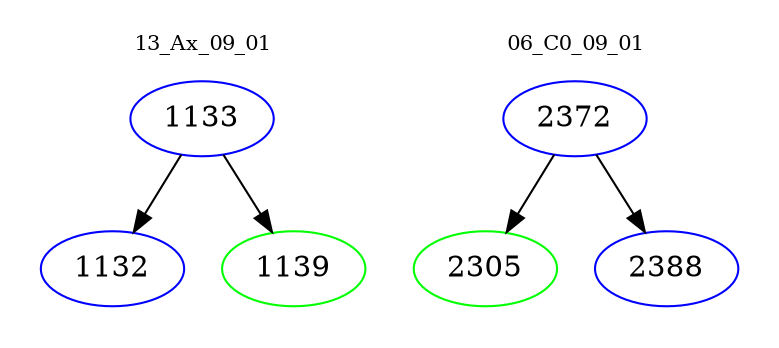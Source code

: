 digraph{
subgraph cluster_0 {
color = white
label = "13_Ax_09_01";
fontsize=10;
T0_1133 [label="1133", color="blue"]
T0_1133 -> T0_1132 [color="black"]
T0_1132 [label="1132", color="blue"]
T0_1133 -> T0_1139 [color="black"]
T0_1139 [label="1139", color="green"]
}
subgraph cluster_1 {
color = white
label = "06_C0_09_01";
fontsize=10;
T1_2372 [label="2372", color="blue"]
T1_2372 -> T1_2305 [color="black"]
T1_2305 [label="2305", color="green"]
T1_2372 -> T1_2388 [color="black"]
T1_2388 [label="2388", color="blue"]
}
}
